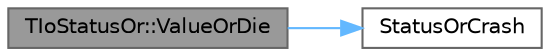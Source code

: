 digraph "TIoStatusOr::ValueOrDie"
{
 // INTERACTIVE_SVG=YES
 // LATEX_PDF_SIZE
  bgcolor="transparent";
  edge [fontname=Helvetica,fontsize=10,labelfontname=Helvetica,labelfontsize=10];
  node [fontname=Helvetica,fontsize=10,shape=box,height=0.2,width=0.4];
  rankdir="LR";
  Node1 [id="Node000001",label="TIoStatusOr::ValueOrDie",height=0.2,width=0.4,color="gray40", fillcolor="grey60", style="filled", fontcolor="black",tooltip=" "];
  Node1 -> Node2 [id="edge1_Node000001_Node000002",color="steelblue1",style="solid",tooltip=" "];
  Node2 [id="Node000002",label="StatusOrCrash",height=0.2,width=0.4,color="grey40", fillcolor="white", style="filled",URL="$d8/dcf/IoStatus_8h.html#ac62eed098c267e1cd1aca4819ad1c5b8",tooltip=" "];
}
